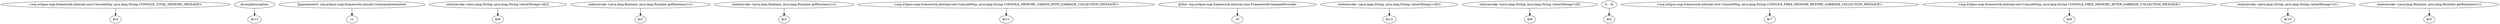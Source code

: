 digraph g {
0[label="<org.eclipse.osgi.framework.internal.core.ConsoleMsg: java.lang.String CONSOLE_TOTAL_MEMORY_MESSAGE>"]
1[label="$r4"]
0->1[label=""]
2[label="@caughtexception"]
3[label="$r13"]
2->3[label=""]
4[label="@parameter0: org.eclipse.osgi.framework.console.CommandInterpreter"]
5[label="r1"]
4->5[label=""]
6[label="staticinvoke <java.lang.String: java.lang.String valueOf(long)>($l2)"]
7[label="$r6"]
6->7[label=""]
8[label="staticinvoke <java.lang.Runtime: java.lang.Runtime getRuntime()>()"]
9[label="$r2"]
8->9[label=""]
10[label="staticinvoke <java.lang.Runtime: java.lang.Runtime getRuntime()>()"]
11[label="$r3"]
10->11[label=""]
12[label="<org.eclipse.osgi.framework.internal.core.ConsoleMsg: java.lang.String CONSOLE_MEMORY_GAINED_WITH_GARBAGE_COLLECTION_MESSAGE>"]
13[label="$r11"]
12->13[label=""]
14[label="@this: org.eclipse.osgi.framework.internal.core.FrameworkCommandProvider"]
15[label="r0"]
14->15[label=""]
16[label="staticinvoke <java.lang.String: java.lang.String valueOf(long)>($l3)"]
17[label="$r12"]
16->17[label=""]
18[label="staticinvoke <java.lang.String: java.lang.String valueOf(long)>(l0)"]
19[label="$r8"]
18->19[label=""]
20[label="l1 - l0"]
21[label="$l3"]
20->21[label=""]
22[label="<org.eclipse.osgi.framework.internal.core.ConsoleMsg: java.lang.String CONSOLE_FREE_MEMORY_BEFORE_GARBAGE_COLLECTION_MESSAGE>"]
23[label="$r7"]
22->23[label=""]
24[label="<org.eclipse.osgi.framework.internal.core.ConsoleMsg: java.lang.String CONSOLE_FREE_MEMORY_AFTER_GARBAGE_COLLECTION_MESSAGE>"]
25[label="$r9"]
24->25[label=""]
26[label="staticinvoke <java.lang.String: java.lang.String valueOf(long)>(l1)"]
27[label="$r10"]
26->27[label=""]
28[label="staticinvoke <java.lang.Runtime: java.lang.Runtime getRuntime()>()"]
29[label="$r5"]
28->29[label=""]
}